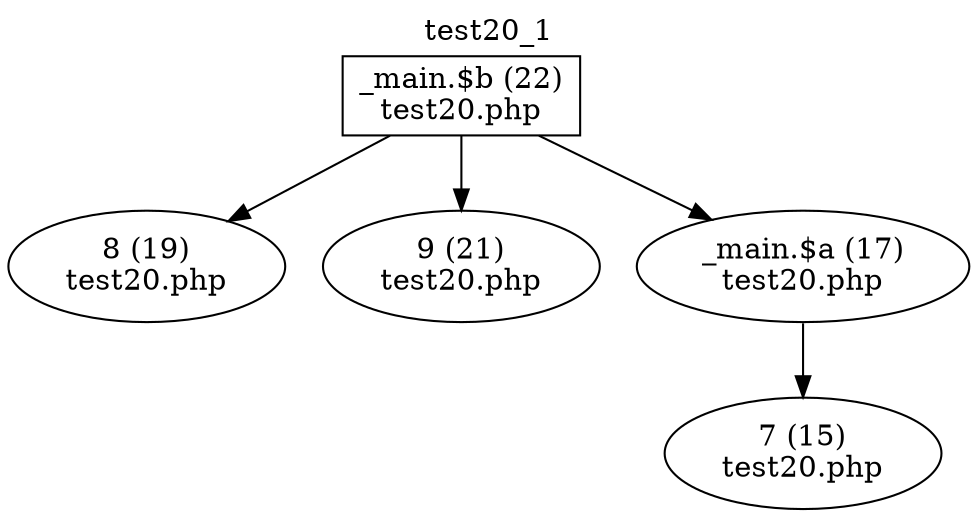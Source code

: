 digraph cfg {
  label="test20_1";
  labelloc=t;
  n1 [shape=box, label="_main.$b (22)\ntest20.php"];
  n2 [shape=ellipse, label="8 (19)\ntest20.php"];
  n3 [shape=ellipse, label="9 (21)\ntest20.php"];
  n4 [shape=ellipse, label="_main.$a (17)\ntest20.php"];
  n5 [shape=ellipse, label="7 (15)\ntest20.php"];
  n1 -> n2;
  n1 -> n3;
  n1 -> n4;
  n4 -> n5;
}
